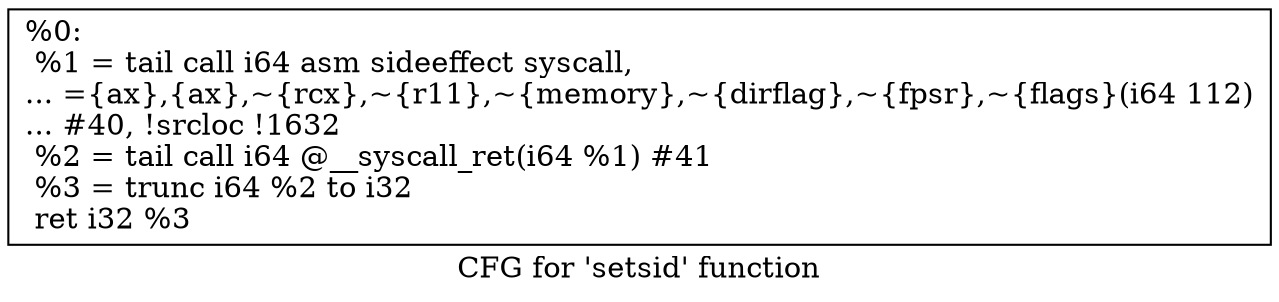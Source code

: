 digraph "CFG for 'setsid' function" {
	label="CFG for 'setsid' function";

	Node0x17fd430 [shape=record,label="{%0:\l  %1 = tail call i64 asm sideeffect syscall,\l... =\{ax\},\{ax\},~\{rcx\},~\{r11\},~\{memory\},~\{dirflag\},~\{fpsr\},~\{flags\}(i64 112)\l... #40, !srcloc !1632\l  %2 = tail call i64 @__syscall_ret(i64 %1) #41\l  %3 = trunc i64 %2 to i32\l  ret i32 %3\l}"];
}
